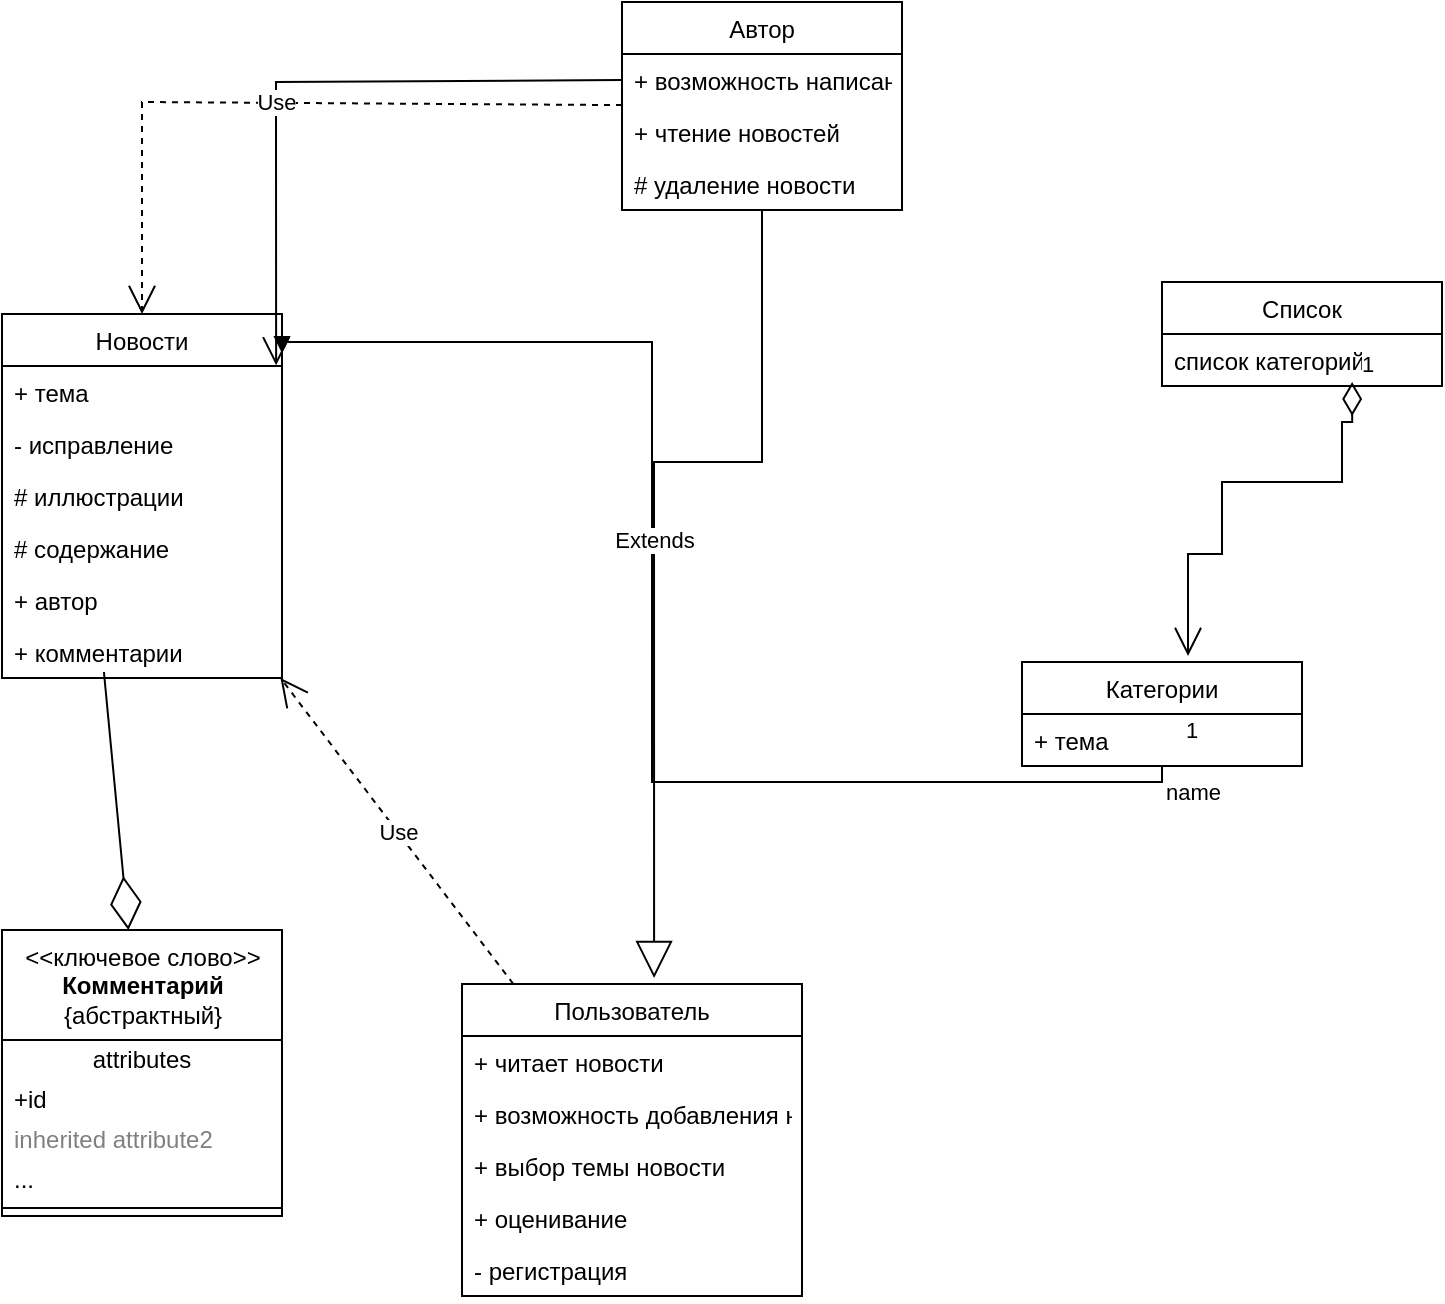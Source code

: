 <mxfile version="20.4.0" type="device"><diagram id="EbterOaAVmIm5oItlgRU" name="Страница 1"><mxGraphModel dx="1349" dy="1924" grid="1" gridSize="10" guides="1" tooltips="1" connect="1" arrows="1" fold="1" page="1" pageScale="1" pageWidth="827" pageHeight="1169" math="0" shadow="0"><root><mxCell id="0"/><mxCell id="1" parent="0"/><mxCell id="yWdpB0miZV0mLUFamaae-17" value="Новости" style="swimlane;fontStyle=0;childLayout=stackLayout;horizontal=1;startSize=26;fillColor=none;horizontalStack=0;resizeParent=1;resizeParentMax=0;resizeLast=0;collapsible=1;marginBottom=0;" parent="1" vertex="1"><mxGeometry x="60" y="86" width="140" height="182" as="geometry"/></mxCell><mxCell id="yWdpB0miZV0mLUFamaae-19" value="+ тема" style="text;strokeColor=none;fillColor=none;align=left;verticalAlign=top;spacingLeft=4;spacingRight=4;overflow=hidden;rotatable=0;points=[[0,0.5],[1,0.5]];portConstraint=eastwest;" parent="yWdpB0miZV0mLUFamaae-17" vertex="1"><mxGeometry y="26" width="140" height="26" as="geometry"/></mxCell><mxCell id="yWdpB0miZV0mLUFamaae-18" value="- исправление" style="text;strokeColor=none;fillColor=none;align=left;verticalAlign=top;spacingLeft=4;spacingRight=4;overflow=hidden;rotatable=0;points=[[0,0.5],[1,0.5]];portConstraint=eastwest;" parent="yWdpB0miZV0mLUFamaae-17" vertex="1"><mxGeometry y="52" width="140" height="26" as="geometry"/></mxCell><mxCell id="yWdpB0miZV0mLUFamaae-22" value="# иллюстрации" style="text;strokeColor=none;fillColor=none;align=left;verticalAlign=top;spacingLeft=4;spacingRight=4;overflow=hidden;rotatable=0;points=[[0,0.5],[1,0.5]];portConstraint=eastwest;" parent="yWdpB0miZV0mLUFamaae-17" vertex="1"><mxGeometry y="78" width="140" height="26" as="geometry"/></mxCell><mxCell id="yWdpB0miZV0mLUFamaae-20" value="# содержание" style="text;strokeColor=none;fillColor=none;align=left;verticalAlign=top;spacingLeft=4;spacingRight=4;overflow=hidden;rotatable=0;points=[[0,0.5],[1,0.5]];portConstraint=eastwest;" parent="yWdpB0miZV0mLUFamaae-17" vertex="1"><mxGeometry y="104" width="140" height="26" as="geometry"/></mxCell><mxCell id="yWdpB0miZV0mLUFamaae-75" value="+ автор&#10;&#10;" style="text;strokeColor=none;fillColor=none;align=left;verticalAlign=top;spacingLeft=4;spacingRight=4;overflow=hidden;rotatable=0;points=[[0,0.5],[1,0.5]];portConstraint=eastwest;" parent="yWdpB0miZV0mLUFamaae-17" vertex="1"><mxGeometry y="130" width="140" height="26" as="geometry"/></mxCell><mxCell id="yWdpB0miZV0mLUFamaae-73" value="+ комментарии&#10;&#10;" style="text;strokeColor=none;fillColor=none;align=left;verticalAlign=top;spacingLeft=4;spacingRight=4;overflow=hidden;rotatable=0;points=[[0,0.5],[1,0.5]];portConstraint=eastwest;" parent="yWdpB0miZV0mLUFamaae-17" vertex="1"><mxGeometry y="156" width="140" height="26" as="geometry"/></mxCell><mxCell id="yWdpB0miZV0mLUFamaae-23" value="Пользователь" style="swimlane;fontStyle=0;childLayout=stackLayout;horizontal=1;startSize=26;fillColor=none;horizontalStack=0;resizeParent=1;resizeParentMax=0;resizeLast=0;collapsible=1;marginBottom=0;" parent="1" vertex="1"><mxGeometry x="290" y="421" width="170" height="156" as="geometry"/></mxCell><mxCell id="yWdpB0miZV0mLUFamaae-24" value="+ читает новости" style="text;strokeColor=none;fillColor=none;align=left;verticalAlign=top;spacingLeft=4;spacingRight=4;overflow=hidden;rotatable=0;points=[[0,0.5],[1,0.5]];portConstraint=eastwest;" parent="yWdpB0miZV0mLUFamaae-23" vertex="1"><mxGeometry y="26" width="170" height="26" as="geometry"/></mxCell><mxCell id="yWdpB0miZV0mLUFamaae-25" value="+ возможность добавления новостей" style="text;strokeColor=none;fillColor=none;align=left;verticalAlign=top;spacingLeft=4;spacingRight=4;overflow=hidden;rotatable=0;points=[[0,0.5],[1,0.5]];portConstraint=eastwest;" parent="yWdpB0miZV0mLUFamaae-23" vertex="1"><mxGeometry y="52" width="170" height="26" as="geometry"/></mxCell><mxCell id="yWdpB0miZV0mLUFamaae-48" value="+ выбор темы новости" style="text;strokeColor=none;fillColor=none;align=left;verticalAlign=top;spacingLeft=4;spacingRight=4;overflow=hidden;rotatable=0;points=[[0,0.5],[1,0.5]];portConstraint=eastwest;" parent="yWdpB0miZV0mLUFamaae-23" vertex="1"><mxGeometry y="78" width="170" height="26" as="geometry"/></mxCell><mxCell id="yWdpB0miZV0mLUFamaae-26" value="+ оценивание" style="text;strokeColor=none;fillColor=none;align=left;verticalAlign=top;spacingLeft=4;spacingRight=4;overflow=hidden;rotatable=0;points=[[0,0.5],[1,0.5]];portConstraint=eastwest;" parent="yWdpB0miZV0mLUFamaae-23" vertex="1"><mxGeometry y="104" width="170" height="26" as="geometry"/></mxCell><mxCell id="yWdpB0miZV0mLUFamaae-49" value="- регистрация" style="text;strokeColor=none;fillColor=none;align=left;verticalAlign=top;spacingLeft=4;spacingRight=4;overflow=hidden;rotatable=0;points=[[0,0.5],[1,0.5]];portConstraint=eastwest;" parent="yWdpB0miZV0mLUFamaae-23" vertex="1"><mxGeometry y="130" width="170" height="26" as="geometry"/></mxCell><mxCell id="yWdpB0miZV0mLUFamaae-27" value="Автор" style="swimlane;fontStyle=0;childLayout=stackLayout;horizontal=1;startSize=26;fillColor=none;horizontalStack=0;resizeParent=1;resizeParentMax=0;resizeLast=0;collapsible=1;marginBottom=0;" parent="1" vertex="1"><mxGeometry x="370" y="-70" width="140" height="104" as="geometry"/></mxCell><mxCell id="yWdpB0miZV0mLUFamaae-28" value="+ возможность написания" style="text;strokeColor=none;fillColor=none;align=left;verticalAlign=top;spacingLeft=4;spacingRight=4;overflow=hidden;rotatable=0;points=[[0,0.5],[1,0.5]];portConstraint=eastwest;" parent="yWdpB0miZV0mLUFamaae-27" vertex="1"><mxGeometry y="26" width="140" height="26" as="geometry"/></mxCell><mxCell id="yWdpB0miZV0mLUFamaae-29" value="+ чтение новостей" style="text;strokeColor=none;fillColor=none;align=left;verticalAlign=top;spacingLeft=4;spacingRight=4;overflow=hidden;rotatable=0;points=[[0,0.5],[1,0.5]];portConstraint=eastwest;" parent="yWdpB0miZV0mLUFamaae-27" vertex="1"><mxGeometry y="52" width="140" height="26" as="geometry"/></mxCell><mxCell id="yWdpB0miZV0mLUFamaae-30" value="# удаление новости" style="text;strokeColor=none;fillColor=none;align=left;verticalAlign=top;spacingLeft=4;spacingRight=4;overflow=hidden;rotatable=0;points=[[0,0.5],[1,0.5]];portConstraint=eastwest;" parent="yWdpB0miZV0mLUFamaae-27" vertex="1"><mxGeometry y="78" width="140" height="26" as="geometry"/></mxCell><mxCell id="yWdpB0miZV0mLUFamaae-31" value="Категории" style="swimlane;fontStyle=0;childLayout=stackLayout;horizontal=1;startSize=26;fillColor=none;horizontalStack=0;resizeParent=1;resizeParentMax=0;resizeLast=0;collapsible=1;marginBottom=0;" parent="1" vertex="1"><mxGeometry x="570" y="260" width="140" height="52" as="geometry"/></mxCell><mxCell id="yWdpB0miZV0mLUFamaae-32" value="+ тема" style="text;strokeColor=none;fillColor=none;align=left;verticalAlign=top;spacingLeft=4;spacingRight=4;overflow=hidden;rotatable=0;points=[[0,0.5],[1,0.5]];portConstraint=eastwest;" parent="yWdpB0miZV0mLUFamaae-31" vertex="1"><mxGeometry y="26" width="140" height="26" as="geometry"/></mxCell><mxCell id="yWdpB0miZV0mLUFamaae-47" value="" style="endArrow=open;endFill=1;endSize=12;html=1;rounded=0;exitX=0;exitY=0.5;exitDx=0;exitDy=0;entryX=0.979;entryY=0.141;entryDx=0;entryDy=0;entryPerimeter=0;" parent="1" source="yWdpB0miZV0mLUFamaae-28" target="yWdpB0miZV0mLUFamaae-17" edge="1"><mxGeometry width="160" relative="1" as="geometry"><mxPoint x="330" y="300" as="sourcePoint"/><mxPoint x="230" y="60" as="targetPoint"/><Array as="points"><mxPoint x="197" y="-30"/></Array></mxGeometry></mxCell><mxCell id="yWdpB0miZV0mLUFamaae-51" value="Список" style="swimlane;fontStyle=0;childLayout=stackLayout;horizontal=1;startSize=26;fillColor=none;horizontalStack=0;resizeParent=1;resizeParentMax=0;resizeLast=0;collapsible=1;marginBottom=0;" parent="1" vertex="1"><mxGeometry x="640" y="70" width="140" height="52" as="geometry"/></mxCell><mxCell id="yWdpB0miZV0mLUFamaae-52" value="список категорий" style="text;strokeColor=none;fillColor=none;align=left;verticalAlign=top;spacingLeft=4;spacingRight=4;overflow=hidden;rotatable=0;points=[[0,0.5],[1,0.5]];portConstraint=eastwest;" parent="yWdpB0miZV0mLUFamaae-51" vertex="1"><mxGeometry y="26" width="140" height="26" as="geometry"/></mxCell><mxCell id="yWdpB0miZV0mLUFamaae-55" value="1" style="endArrow=open;html=1;endSize=12;startArrow=diamondThin;startSize=14;startFill=0;edgeStyle=orthogonalEdgeStyle;align=left;verticalAlign=bottom;rounded=0;entryX=0.593;entryY=-0.058;entryDx=0;entryDy=0;entryPerimeter=0;exitX=0.679;exitY=0.923;exitDx=0;exitDy=0;exitPerimeter=0;" parent="1" source="yWdpB0miZV0mLUFamaae-52" target="yWdpB0miZV0mLUFamaae-31" edge="1"><mxGeometry x="-1" y="3" relative="1" as="geometry"><mxPoint x="750" y="160" as="sourcePoint"/><mxPoint x="490" y="300" as="targetPoint"/><Array as="points"><mxPoint x="735" y="140"/><mxPoint x="730" y="140"/><mxPoint x="730" y="170"/><mxPoint x="670" y="170"/><mxPoint x="670" y="206"/><mxPoint x="653" y="206"/></Array></mxGeometry></mxCell><mxCell id="yWdpB0miZV0mLUFamaae-57" value="" style="endArrow=diamondThin;endFill=0;endSize=24;html=1;rounded=0;exitX=0.364;exitY=0.885;exitDx=0;exitDy=0;exitPerimeter=0;" parent="1" source="yWdpB0miZV0mLUFamaae-73" target="yWdpB0miZV0mLUFamaae-65" edge="1"><mxGeometry width="160" relative="1" as="geometry"><mxPoint x="500" y="190" as="sourcePoint"/><mxPoint x="490" y="300" as="targetPoint"/></mxGeometry></mxCell><mxCell id="yWdpB0miZV0mLUFamaae-59" value="Use" style="endArrow=open;endSize=12;dashed=1;html=1;rounded=0;" parent="1" source="yWdpB0miZV0mLUFamaae-27" target="yWdpB0miZV0mLUFamaae-17" edge="1"><mxGeometry width="160" relative="1" as="geometry"><mxPoint x="330" y="300" as="sourcePoint"/><mxPoint x="490" y="300" as="targetPoint"/><Array as="points"><mxPoint x="130" y="-20"/></Array></mxGeometry></mxCell><mxCell id="yWdpB0miZV0mLUFamaae-62" value="name" style="endArrow=block;endFill=1;html=1;edgeStyle=orthogonalEdgeStyle;align=left;verticalAlign=top;rounded=0;entryX=1;entryY=0.108;entryDx=0;entryDy=0;entryPerimeter=0;" parent="1" source="yWdpB0miZV0mLUFamaae-31" target="yWdpB0miZV0mLUFamaae-17" edge="1"><mxGeometry x="-1" relative="1" as="geometry"><mxPoint x="330" y="300" as="sourcePoint"/><mxPoint x="490" y="300" as="targetPoint"/><Array as="points"><mxPoint x="640" y="320"/><mxPoint x="385" y="320"/><mxPoint x="385" y="100"/><mxPoint x="200" y="100"/></Array></mxGeometry></mxCell><mxCell id="yWdpB0miZV0mLUFamaae-63" value="1" style="edgeLabel;resizable=0;html=1;align=left;verticalAlign=bottom;" parent="yWdpB0miZV0mLUFamaae-62" connectable="0" vertex="1"><mxGeometry x="-1" relative="1" as="geometry"><mxPoint x="10" y="-10" as="offset"/></mxGeometry></mxCell><mxCell id="yWdpB0miZV0mLUFamaae-65" value="&lt;font style=&quot;vertical-align: inherit;&quot;&gt;&lt;font style=&quot;vertical-align: inherit;&quot;&gt;&amp;lt;&amp;lt;ключевое слово&amp;gt;&amp;gt; &lt;/font&gt;&lt;/font&gt;&lt;br&gt;&lt;b&gt;&lt;font style=&quot;vertical-align: inherit;&quot;&gt;&lt;font style=&quot;vertical-align: inherit;&quot;&gt;Комментарий&lt;/font&gt;&lt;/font&gt;&lt;/b&gt;&lt;br&gt;&lt;font style=&quot;vertical-align: inherit;&quot;&gt;&lt;font style=&quot;vertical-align: inherit;&quot;&gt; {абстрактный}&lt;/font&gt;&lt;/font&gt;" style="swimlane;fontStyle=0;align=center;verticalAlign=top;childLayout=stackLayout;horizontal=1;startSize=55;horizontalStack=0;resizeParent=1;resizeParentMax=0;resizeLast=0;collapsible=0;marginBottom=0;html=1;" parent="1" vertex="1"><mxGeometry x="60" y="394" width="140" height="143" as="geometry"/></mxCell><mxCell id="yWdpB0miZV0mLUFamaae-66" value="attributes" style="text;html=1;strokeColor=none;fillColor=none;align=center;verticalAlign=middle;spacingLeft=4;spacingRight=4;overflow=hidden;rotatable=0;points=[[0,0.5],[1,0.5]];portConstraint=eastwest;" parent="yWdpB0miZV0mLUFamaae-65" vertex="1"><mxGeometry y="55" width="140" height="20" as="geometry"/></mxCell><mxCell id="yWdpB0miZV0mLUFamaae-67" value="&lt;font style=&quot;vertical-align: inherit;&quot;&gt;&lt;font style=&quot;vertical-align: inherit;&quot;&gt;+id&lt;br&gt;&lt;br&gt;&lt;/font&gt;&lt;/font&gt;" style="text;html=1;strokeColor=none;fillColor=none;align=left;verticalAlign=middle;spacingLeft=4;spacingRight=4;overflow=hidden;rotatable=0;points=[[0,0.5],[1,0.5]];portConstraint=eastwest;" parent="yWdpB0miZV0mLUFamaae-65" vertex="1"><mxGeometry y="75" width="140" height="20" as="geometry"/></mxCell><mxCell id="yWdpB0miZV0mLUFamaae-68" value="inherited attribute2" style="text;html=1;strokeColor=none;fillColor=none;align=left;verticalAlign=middle;spacingLeft=4;spacingRight=4;overflow=hidden;rotatable=0;points=[[0,0.5],[1,0.5]];portConstraint=eastwest;fontColor=#808080;" parent="yWdpB0miZV0mLUFamaae-65" vertex="1"><mxGeometry y="95" width="140" height="20" as="geometry"/></mxCell><mxCell id="yWdpB0miZV0mLUFamaae-69" value="..." style="text;html=1;strokeColor=none;fillColor=none;align=left;verticalAlign=middle;spacingLeft=4;spacingRight=4;overflow=hidden;rotatable=0;points=[[0,0.5],[1,0.5]];portConstraint=eastwest;" parent="yWdpB0miZV0mLUFamaae-65" vertex="1"><mxGeometry y="115" width="140" height="20" as="geometry"/></mxCell><mxCell id="yWdpB0miZV0mLUFamaae-70" value="" style="line;strokeWidth=1;fillColor=none;align=left;verticalAlign=middle;spacingTop=-1;spacingLeft=3;spacingRight=3;rotatable=0;labelPosition=right;points=[];portConstraint=eastwest;" parent="yWdpB0miZV0mLUFamaae-65" vertex="1"><mxGeometry y="135" width="140" height="8" as="geometry"/></mxCell><mxCell id="yWdpB0miZV0mLUFamaae-74" value="Extends" style="endArrow=block;endSize=16;endFill=0;html=1;rounded=0;entryX=0.565;entryY=-0.019;entryDx=0;entryDy=0;entryPerimeter=0;" parent="1" source="yWdpB0miZV0mLUFamaae-27" target="yWdpB0miZV0mLUFamaae-23" edge="1"><mxGeometry width="160" relative="1" as="geometry"><mxPoint x="330" y="290" as="sourcePoint"/><mxPoint x="490" y="290" as="targetPoint"/><Array as="points"><mxPoint x="440" y="160"/><mxPoint x="386" y="160"/></Array></mxGeometry></mxCell><mxCell id="yWdpB0miZV0mLUFamaae-77" value="Use" style="endArrow=open;endSize=12;dashed=1;html=1;rounded=0;" parent="1" source="yWdpB0miZV0mLUFamaae-23" target="yWdpB0miZV0mLUFamaae-17" edge="1"><mxGeometry width="160" relative="1" as="geometry"><mxPoint x="330" y="290" as="sourcePoint"/><mxPoint x="490" y="290" as="targetPoint"/></mxGeometry></mxCell></root></mxGraphModel></diagram></mxfile>